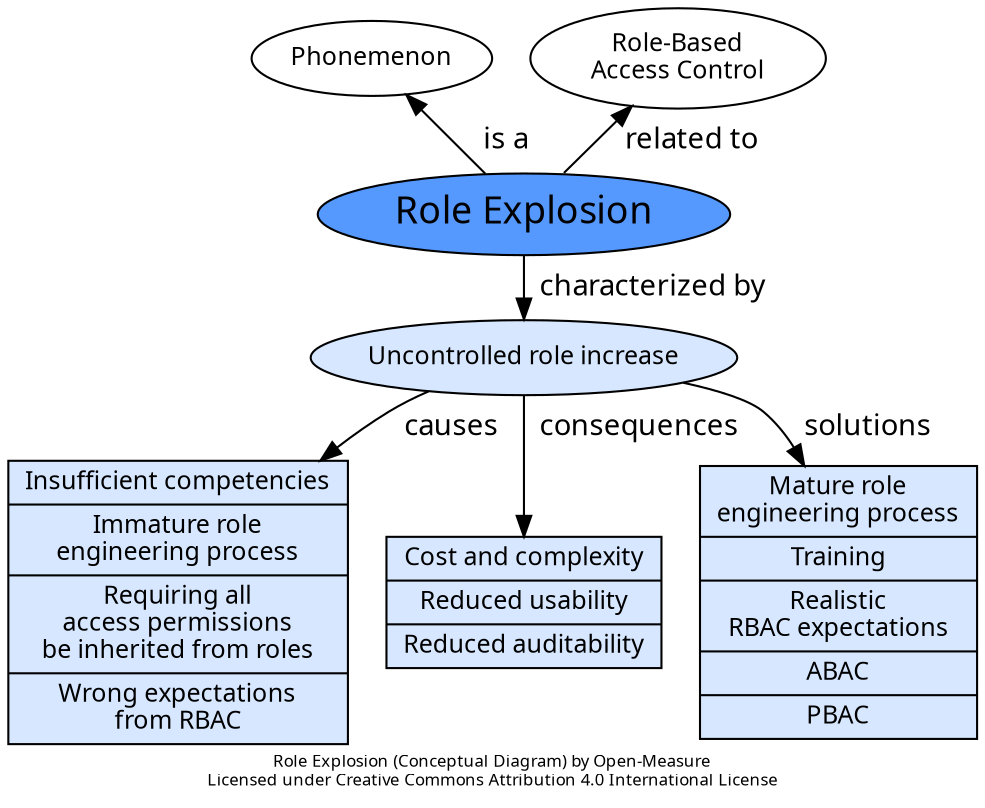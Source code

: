digraph G {
	rankdir="TB";
	ranksep="0";
	splines="curve";
	newrank=true;
	packmode="clust";
	compound=true;
	fontname="Calibri";
	label="Role Explosion (Conceptual Diagram) by Open-Measure\nLicensed under Creative Commons Attribution 4.0 International License";
	fontsize=8;
	node[shape="ellipse", fontsize=12, fillcolor="#d6e7ff", style="filled", fontname="Calibri"];
	edge[fontname="Calibri", minlen="1"];

	# Superordinate Concepts
	n_phenomenon [label="Phonemenon", fillcolor="#ffffff"];
	n_phenomenon -> n_role_explosion [weight=10, label="  is a  ", dir="back"];
	n_rbac [label="Role-Based\nAccess Control", fillcolor="#ffffff"];
	n_rbac -> n_role_explosion [weight=10, label="  related to  ", dir="back"];

	# Concept
	n_role_explosion [label="Role Explosion", fontsize=18, fillcolor="#5599ff", URL="https://open-measure.atlassian.net/wiki/spaces/DIC/pages/848363630"];

	# Child Concepts
	n_role_explosion -> n_uncontrolled [label="  characterized by  "];
	n_uncontrolled [label="Uncontrolled role increase"];
	n_uncontrolled -> n_causes [weight=10, label="  causes  "];
	n_causes [label="{Insufficient competencies|Immature role\nengineering process|Requiring all\naccess permissions\nbe inherited from roles|Wrong expectations\nfrom RBAC}", shape="record", color="black", fontcolor="black"];
	n_uncontrolled -> n_consequences [weight=10, label="  consequences  "];
	n_consequences [label="{Cost and complexity|Reduced usability|Reduced auditability}", shape="record", color="black", fontcolor="black"];
	n_uncontrolled -> n_solutions [weight=10, label="  solutions  "];
	n_solutions [label="{Mature role\nengineering process|Training|Realistic\nRBAC expectations|ABAC|PBAC}", shape="record", color="black", fontcolor="black"];

}
